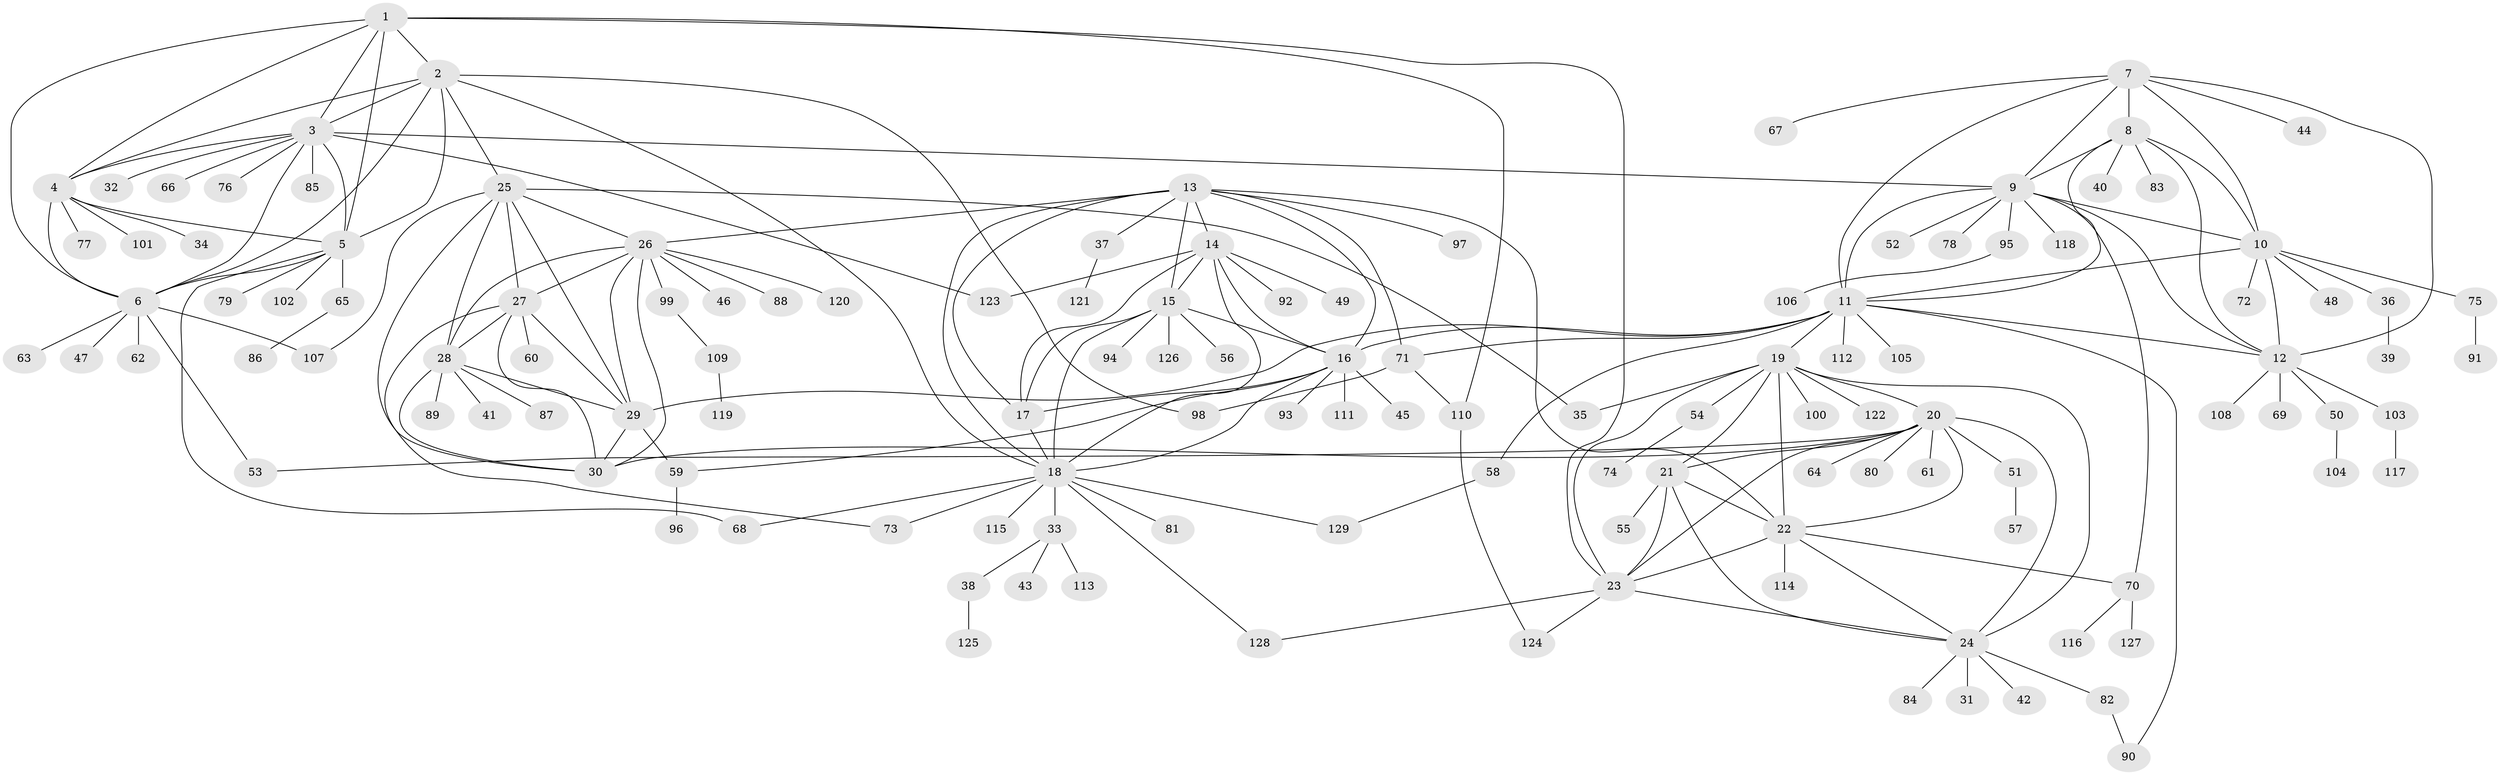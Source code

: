 // coarse degree distribution, {10: 0.031578947368421054, 12: 0.010526315789473684, 9: 0.010526315789473684, 6: 0.031578947368421054, 8: 0.05263157894736842, 13: 0.021052631578947368, 4: 0.031578947368421054, 11: 0.010526315789473684, 7: 0.031578947368421054, 5: 0.021052631578947368, 1: 0.5684210526315789, 2: 0.16842105263157894, 3: 0.010526315789473684}
// Generated by graph-tools (version 1.1) at 2025/24/03/03/25 07:24:15]
// undirected, 129 vertices, 199 edges
graph export_dot {
graph [start="1"]
  node [color=gray90,style=filled];
  1;
  2;
  3;
  4;
  5;
  6;
  7;
  8;
  9;
  10;
  11;
  12;
  13;
  14;
  15;
  16;
  17;
  18;
  19;
  20;
  21;
  22;
  23;
  24;
  25;
  26;
  27;
  28;
  29;
  30;
  31;
  32;
  33;
  34;
  35;
  36;
  37;
  38;
  39;
  40;
  41;
  42;
  43;
  44;
  45;
  46;
  47;
  48;
  49;
  50;
  51;
  52;
  53;
  54;
  55;
  56;
  57;
  58;
  59;
  60;
  61;
  62;
  63;
  64;
  65;
  66;
  67;
  68;
  69;
  70;
  71;
  72;
  73;
  74;
  75;
  76;
  77;
  78;
  79;
  80;
  81;
  82;
  83;
  84;
  85;
  86;
  87;
  88;
  89;
  90;
  91;
  92;
  93;
  94;
  95;
  96;
  97;
  98;
  99;
  100;
  101;
  102;
  103;
  104;
  105;
  106;
  107;
  108;
  109;
  110;
  111;
  112;
  113;
  114;
  115;
  116;
  117;
  118;
  119;
  120;
  121;
  122;
  123;
  124;
  125;
  126;
  127;
  128;
  129;
  1 -- 2;
  1 -- 3;
  1 -- 4;
  1 -- 5;
  1 -- 6;
  1 -- 23;
  1 -- 110;
  2 -- 3;
  2 -- 4;
  2 -- 5;
  2 -- 6;
  2 -- 18;
  2 -- 25;
  2 -- 98;
  3 -- 4;
  3 -- 5;
  3 -- 6;
  3 -- 9;
  3 -- 32;
  3 -- 66;
  3 -- 76;
  3 -- 85;
  3 -- 123;
  4 -- 5;
  4 -- 6;
  4 -- 34;
  4 -- 77;
  4 -- 101;
  5 -- 6;
  5 -- 65;
  5 -- 68;
  5 -- 79;
  5 -- 102;
  6 -- 47;
  6 -- 53;
  6 -- 62;
  6 -- 63;
  6 -- 107;
  7 -- 8;
  7 -- 9;
  7 -- 10;
  7 -- 11;
  7 -- 12;
  7 -- 44;
  7 -- 67;
  8 -- 9;
  8 -- 10;
  8 -- 11;
  8 -- 12;
  8 -- 40;
  8 -- 83;
  9 -- 10;
  9 -- 11;
  9 -- 12;
  9 -- 52;
  9 -- 70;
  9 -- 78;
  9 -- 95;
  9 -- 118;
  10 -- 11;
  10 -- 12;
  10 -- 36;
  10 -- 48;
  10 -- 72;
  10 -- 75;
  11 -- 12;
  11 -- 16;
  11 -- 19;
  11 -- 29;
  11 -- 58;
  11 -- 71;
  11 -- 90;
  11 -- 105;
  11 -- 112;
  12 -- 50;
  12 -- 69;
  12 -- 103;
  12 -- 108;
  13 -- 14;
  13 -- 15;
  13 -- 16;
  13 -- 17;
  13 -- 18;
  13 -- 22;
  13 -- 26;
  13 -- 37;
  13 -- 71;
  13 -- 97;
  14 -- 15;
  14 -- 16;
  14 -- 17;
  14 -- 18;
  14 -- 49;
  14 -- 92;
  14 -- 123;
  15 -- 16;
  15 -- 17;
  15 -- 18;
  15 -- 56;
  15 -- 94;
  15 -- 126;
  16 -- 17;
  16 -- 18;
  16 -- 45;
  16 -- 59;
  16 -- 93;
  16 -- 111;
  17 -- 18;
  18 -- 33;
  18 -- 68;
  18 -- 73;
  18 -- 81;
  18 -- 115;
  18 -- 128;
  18 -- 129;
  19 -- 20;
  19 -- 21;
  19 -- 22;
  19 -- 23;
  19 -- 24;
  19 -- 35;
  19 -- 54;
  19 -- 100;
  19 -- 122;
  20 -- 21;
  20 -- 22;
  20 -- 23;
  20 -- 24;
  20 -- 30;
  20 -- 51;
  20 -- 53;
  20 -- 61;
  20 -- 64;
  20 -- 80;
  21 -- 22;
  21 -- 23;
  21 -- 24;
  21 -- 55;
  22 -- 23;
  22 -- 24;
  22 -- 70;
  22 -- 114;
  23 -- 24;
  23 -- 124;
  23 -- 128;
  24 -- 31;
  24 -- 42;
  24 -- 82;
  24 -- 84;
  25 -- 26;
  25 -- 27;
  25 -- 28;
  25 -- 29;
  25 -- 30;
  25 -- 35;
  25 -- 107;
  26 -- 27;
  26 -- 28;
  26 -- 29;
  26 -- 30;
  26 -- 46;
  26 -- 88;
  26 -- 99;
  26 -- 120;
  27 -- 28;
  27 -- 29;
  27 -- 30;
  27 -- 60;
  27 -- 73;
  28 -- 29;
  28 -- 30;
  28 -- 41;
  28 -- 87;
  28 -- 89;
  29 -- 30;
  29 -- 59;
  33 -- 38;
  33 -- 43;
  33 -- 113;
  36 -- 39;
  37 -- 121;
  38 -- 125;
  50 -- 104;
  51 -- 57;
  54 -- 74;
  58 -- 129;
  59 -- 96;
  65 -- 86;
  70 -- 116;
  70 -- 127;
  71 -- 98;
  71 -- 110;
  75 -- 91;
  82 -- 90;
  95 -- 106;
  99 -- 109;
  103 -- 117;
  109 -- 119;
  110 -- 124;
}
